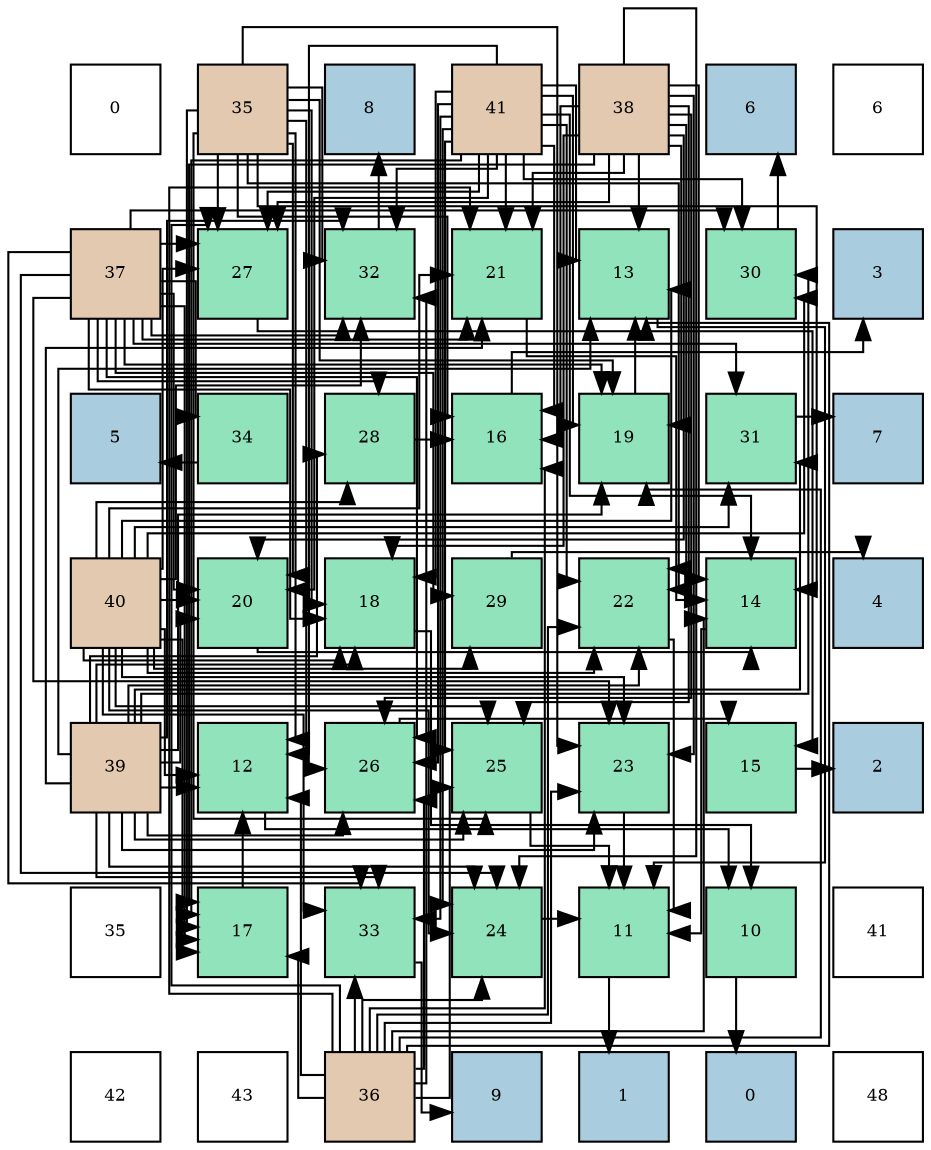 digraph layout{
 rankdir=TB;
 splines=ortho;
 node [style=filled shape=square fixedsize=true width=0.6];
0[label="0", fontsize=8, fillcolor="#ffffff"];
1[label="35", fontsize=8, fillcolor="#e3c9af"];
2[label="8", fontsize=8, fillcolor="#a9ccde"];
3[label="41", fontsize=8, fillcolor="#e3c9af"];
4[label="38", fontsize=8, fillcolor="#e3c9af"];
5[label="6", fontsize=8, fillcolor="#a9ccde"];
6[label="6", fontsize=8, fillcolor="#ffffff"];
7[label="37", fontsize=8, fillcolor="#e3c9af"];
8[label="27", fontsize=8, fillcolor="#91e3bb"];
9[label="32", fontsize=8, fillcolor="#91e3bb"];
10[label="21", fontsize=8, fillcolor="#91e3bb"];
11[label="13", fontsize=8, fillcolor="#91e3bb"];
12[label="30", fontsize=8, fillcolor="#91e3bb"];
13[label="3", fontsize=8, fillcolor="#a9ccde"];
14[label="5", fontsize=8, fillcolor="#a9ccde"];
15[label="34", fontsize=8, fillcolor="#91e3bb"];
16[label="28", fontsize=8, fillcolor="#91e3bb"];
17[label="16", fontsize=8, fillcolor="#91e3bb"];
18[label="19", fontsize=8, fillcolor="#91e3bb"];
19[label="31", fontsize=8, fillcolor="#91e3bb"];
20[label="7", fontsize=8, fillcolor="#a9ccde"];
21[label="40", fontsize=8, fillcolor="#e3c9af"];
22[label="20", fontsize=8, fillcolor="#91e3bb"];
23[label="18", fontsize=8, fillcolor="#91e3bb"];
24[label="29", fontsize=8, fillcolor="#91e3bb"];
25[label="22", fontsize=8, fillcolor="#91e3bb"];
26[label="14", fontsize=8, fillcolor="#91e3bb"];
27[label="4", fontsize=8, fillcolor="#a9ccde"];
28[label="39", fontsize=8, fillcolor="#e3c9af"];
29[label="12", fontsize=8, fillcolor="#91e3bb"];
30[label="26", fontsize=8, fillcolor="#91e3bb"];
31[label="25", fontsize=8, fillcolor="#91e3bb"];
32[label="23", fontsize=8, fillcolor="#91e3bb"];
33[label="15", fontsize=8, fillcolor="#91e3bb"];
34[label="2", fontsize=8, fillcolor="#a9ccde"];
35[label="35", fontsize=8, fillcolor="#ffffff"];
36[label="17", fontsize=8, fillcolor="#91e3bb"];
37[label="33", fontsize=8, fillcolor="#91e3bb"];
38[label="24", fontsize=8, fillcolor="#91e3bb"];
39[label="11", fontsize=8, fillcolor="#91e3bb"];
40[label="10", fontsize=8, fillcolor="#91e3bb"];
41[label="41", fontsize=8, fillcolor="#ffffff"];
42[label="42", fontsize=8, fillcolor="#ffffff"];
43[label="43", fontsize=8, fillcolor="#ffffff"];
44[label="36", fontsize=8, fillcolor="#e3c9af"];
45[label="9", fontsize=8, fillcolor="#a9ccde"];
46[label="1", fontsize=8, fillcolor="#a9ccde"];
47[label="0", fontsize=8, fillcolor="#a9ccde"];
48[label="48", fontsize=8, fillcolor="#ffffff"];
edge [constraint=false, style=vis];40 -> 47;
39 -> 46;
29 -> 40;
11 -> 39;
26 -> 39;
33 -> 34;
17 -> 13;
36 -> 29;
23 -> 40;
18 -> 11;
22 -> 26;
10 -> 26;
25 -> 39;
32 -> 39;
38 -> 39;
31 -> 39;
30 -> 33;
8 -> 33;
16 -> 17;
24 -> 27;
12 -> 5;
19 -> 20;
9 -> 2;
37 -> 45;
15 -> 14;
1 -> 29;
1 -> 26;
1 -> 17;
1 -> 36;
1 -> 23;
1 -> 18;
1 -> 22;
1 -> 25;
1 -> 32;
1 -> 31;
1 -> 30;
1 -> 8;
1 -> 9;
44 -> 29;
44 -> 11;
44 -> 26;
44 -> 17;
44 -> 36;
44 -> 18;
44 -> 10;
44 -> 25;
44 -> 32;
44 -> 38;
44 -> 31;
44 -> 30;
44 -> 8;
44 -> 9;
44 -> 37;
7 -> 36;
7 -> 23;
7 -> 18;
7 -> 22;
7 -> 10;
7 -> 32;
7 -> 38;
7 -> 30;
7 -> 8;
7 -> 16;
7 -> 24;
7 -> 12;
7 -> 19;
7 -> 9;
7 -> 37;
7 -> 15;
4 -> 11;
4 -> 26;
4 -> 17;
4 -> 36;
4 -> 23;
4 -> 18;
4 -> 22;
4 -> 10;
4 -> 25;
4 -> 32;
4 -> 38;
4 -> 31;
4 -> 30;
4 -> 8;
28 -> 29;
28 -> 11;
28 -> 23;
28 -> 18;
28 -> 22;
28 -> 10;
28 -> 25;
28 -> 32;
28 -> 38;
28 -> 31;
28 -> 30;
28 -> 16;
28 -> 12;
28 -> 19;
28 -> 9;
28 -> 37;
21 -> 29;
21 -> 11;
21 -> 36;
21 -> 23;
21 -> 22;
21 -> 10;
21 -> 25;
21 -> 32;
21 -> 38;
21 -> 31;
21 -> 8;
21 -> 16;
21 -> 24;
21 -> 12;
21 -> 19;
21 -> 9;
21 -> 37;
3 -> 29;
3 -> 11;
3 -> 26;
3 -> 17;
3 -> 36;
3 -> 23;
3 -> 18;
3 -> 22;
3 -> 10;
3 -> 25;
3 -> 38;
3 -> 31;
3 -> 30;
3 -> 8;
3 -> 12;
3 -> 9;
3 -> 37;
edge [constraint=true, style=invis];
0 -> 7 -> 14 -> 21 -> 28 -> 35 -> 42;
1 -> 8 -> 15 -> 22 -> 29 -> 36 -> 43;
2 -> 9 -> 16 -> 23 -> 30 -> 37 -> 44;
3 -> 10 -> 17 -> 24 -> 31 -> 38 -> 45;
4 -> 11 -> 18 -> 25 -> 32 -> 39 -> 46;
5 -> 12 -> 19 -> 26 -> 33 -> 40 -> 47;
6 -> 13 -> 20 -> 27 -> 34 -> 41 -> 48;
rank = same {0 -> 1 -> 2 -> 3 -> 4 -> 5 -> 6};
rank = same {7 -> 8 -> 9 -> 10 -> 11 -> 12 -> 13};
rank = same {14 -> 15 -> 16 -> 17 -> 18 -> 19 -> 20};
rank = same {21 -> 22 -> 23 -> 24 -> 25 -> 26 -> 27};
rank = same {28 -> 29 -> 30 -> 31 -> 32 -> 33 -> 34};
rank = same {35 -> 36 -> 37 -> 38 -> 39 -> 40 -> 41};
rank = same {42 -> 43 -> 44 -> 45 -> 46 -> 47 -> 48};
}